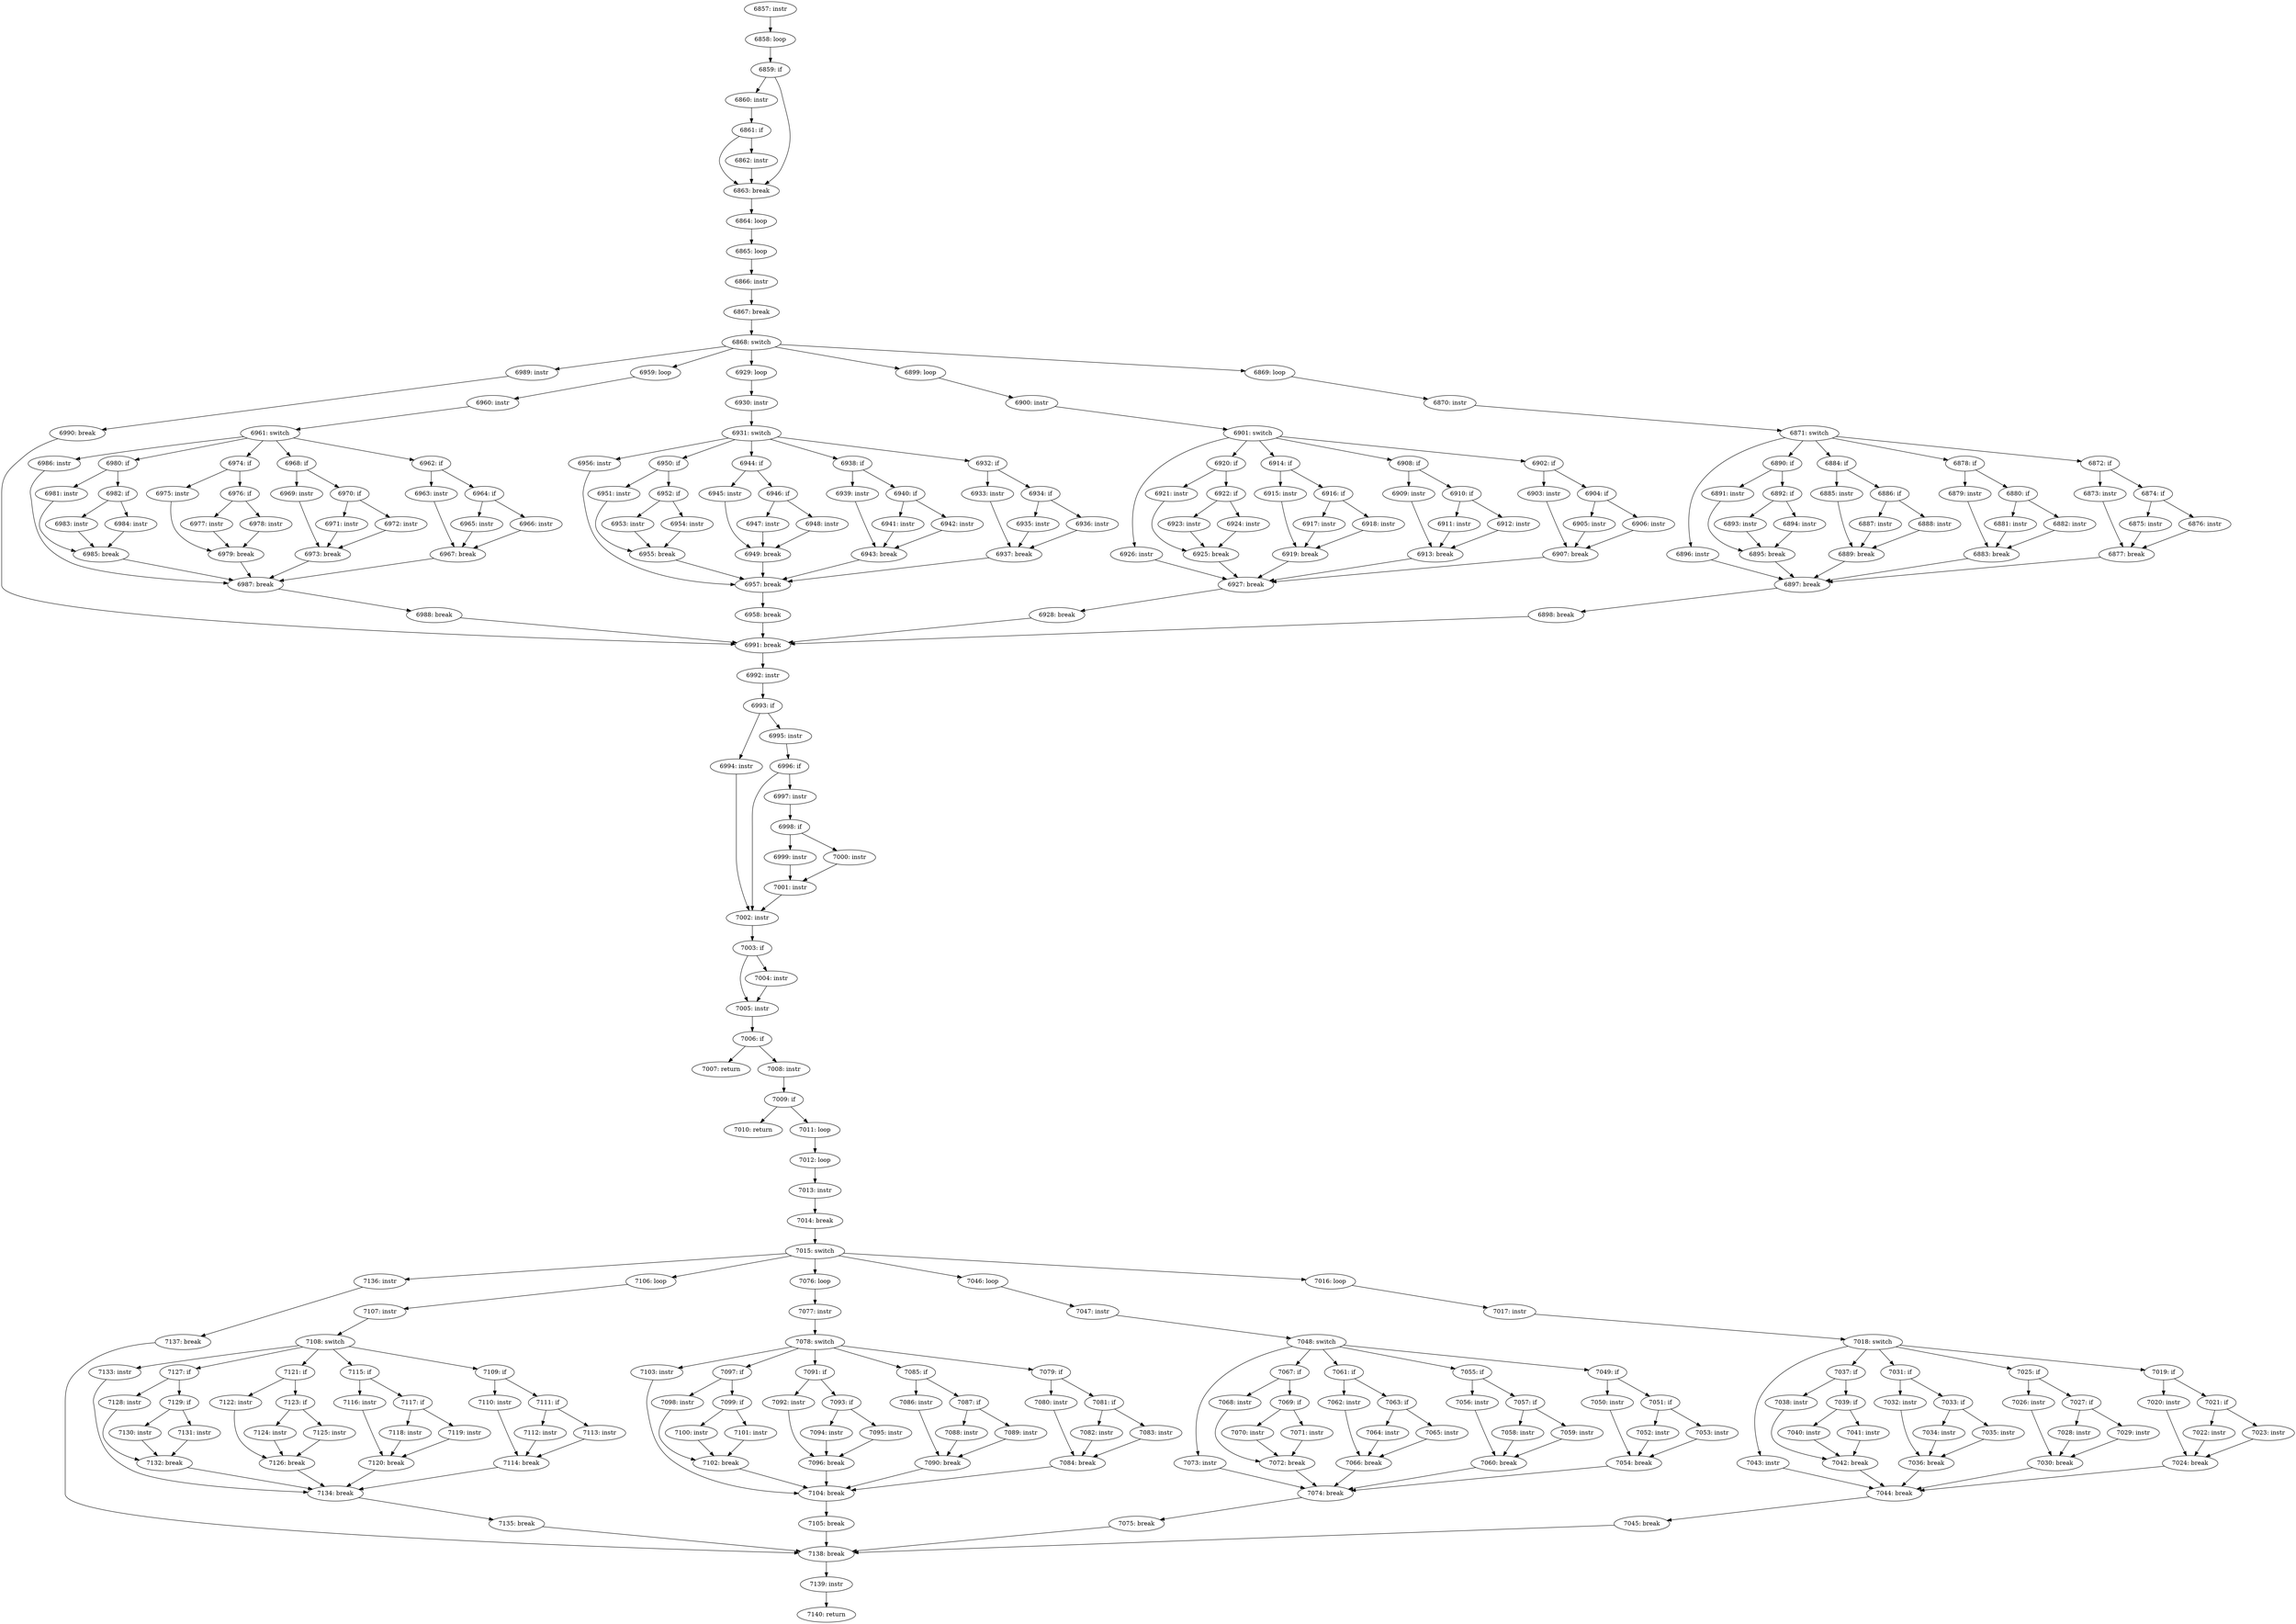 digraph CFG_tcp_prune_queue {
6857 [label="6857: instr"]
	6857 -> 6858
6858 [label="6858: loop"]
	6858 -> 6859
6859 [label="6859: if"]
	6859 -> 6860
	6859 -> 6863
6860 [label="6860: instr"]
	6860 -> 6861
6861 [label="6861: if"]
	6861 -> 6862
	6861 -> 6863
6862 [label="6862: instr"]
	6862 -> 6863
6863 [label="6863: break"]
	6863 -> 6864
6864 [label="6864: loop"]
	6864 -> 6865
6865 [label="6865: loop"]
	6865 -> 6866
6866 [label="6866: instr"]
	6866 -> 6867
6867 [label="6867: break"]
	6867 -> 6868
6868 [label="6868: switch"]
	6868 -> 6989
	6868 -> 6959
	6868 -> 6929
	6868 -> 6899
	6868 -> 6869
6869 [label="6869: loop"]
	6869 -> 6870
6870 [label="6870: instr"]
	6870 -> 6871
6871 [label="6871: switch"]
	6871 -> 6896
	6871 -> 6890
	6871 -> 6884
	6871 -> 6878
	6871 -> 6872
6872 [label="6872: if"]
	6872 -> 6873
	6872 -> 6874
6873 [label="6873: instr"]
	6873 -> 6877
6874 [label="6874: if"]
	6874 -> 6875
	6874 -> 6876
6875 [label="6875: instr"]
	6875 -> 6877
6876 [label="6876: instr"]
	6876 -> 6877
6877 [label="6877: break"]
	6877 -> 6897
6878 [label="6878: if"]
	6878 -> 6879
	6878 -> 6880
6879 [label="6879: instr"]
	6879 -> 6883
6880 [label="6880: if"]
	6880 -> 6881
	6880 -> 6882
6881 [label="6881: instr"]
	6881 -> 6883
6882 [label="6882: instr"]
	6882 -> 6883
6883 [label="6883: break"]
	6883 -> 6897
6884 [label="6884: if"]
	6884 -> 6885
	6884 -> 6886
6885 [label="6885: instr"]
	6885 -> 6889
6886 [label="6886: if"]
	6886 -> 6887
	6886 -> 6888
6887 [label="6887: instr"]
	6887 -> 6889
6888 [label="6888: instr"]
	6888 -> 6889
6889 [label="6889: break"]
	6889 -> 6897
6890 [label="6890: if"]
	6890 -> 6891
	6890 -> 6892
6891 [label="6891: instr"]
	6891 -> 6895
6892 [label="6892: if"]
	6892 -> 6893
	6892 -> 6894
6893 [label="6893: instr"]
	6893 -> 6895
6894 [label="6894: instr"]
	6894 -> 6895
6895 [label="6895: break"]
	6895 -> 6897
6896 [label="6896: instr"]
	6896 -> 6897
6897 [label="6897: break"]
	6897 -> 6898
6898 [label="6898: break"]
	6898 -> 6991
6899 [label="6899: loop"]
	6899 -> 6900
6900 [label="6900: instr"]
	6900 -> 6901
6901 [label="6901: switch"]
	6901 -> 6926
	6901 -> 6920
	6901 -> 6914
	6901 -> 6908
	6901 -> 6902
6902 [label="6902: if"]
	6902 -> 6903
	6902 -> 6904
6903 [label="6903: instr"]
	6903 -> 6907
6904 [label="6904: if"]
	6904 -> 6905
	6904 -> 6906
6905 [label="6905: instr"]
	6905 -> 6907
6906 [label="6906: instr"]
	6906 -> 6907
6907 [label="6907: break"]
	6907 -> 6927
6908 [label="6908: if"]
	6908 -> 6909
	6908 -> 6910
6909 [label="6909: instr"]
	6909 -> 6913
6910 [label="6910: if"]
	6910 -> 6911
	6910 -> 6912
6911 [label="6911: instr"]
	6911 -> 6913
6912 [label="6912: instr"]
	6912 -> 6913
6913 [label="6913: break"]
	6913 -> 6927
6914 [label="6914: if"]
	6914 -> 6915
	6914 -> 6916
6915 [label="6915: instr"]
	6915 -> 6919
6916 [label="6916: if"]
	6916 -> 6917
	6916 -> 6918
6917 [label="6917: instr"]
	6917 -> 6919
6918 [label="6918: instr"]
	6918 -> 6919
6919 [label="6919: break"]
	6919 -> 6927
6920 [label="6920: if"]
	6920 -> 6921
	6920 -> 6922
6921 [label="6921: instr"]
	6921 -> 6925
6922 [label="6922: if"]
	6922 -> 6923
	6922 -> 6924
6923 [label="6923: instr"]
	6923 -> 6925
6924 [label="6924: instr"]
	6924 -> 6925
6925 [label="6925: break"]
	6925 -> 6927
6926 [label="6926: instr"]
	6926 -> 6927
6927 [label="6927: break"]
	6927 -> 6928
6928 [label="6928: break"]
	6928 -> 6991
6929 [label="6929: loop"]
	6929 -> 6930
6930 [label="6930: instr"]
	6930 -> 6931
6931 [label="6931: switch"]
	6931 -> 6956
	6931 -> 6950
	6931 -> 6944
	6931 -> 6938
	6931 -> 6932
6932 [label="6932: if"]
	6932 -> 6933
	6932 -> 6934
6933 [label="6933: instr"]
	6933 -> 6937
6934 [label="6934: if"]
	6934 -> 6935
	6934 -> 6936
6935 [label="6935: instr"]
	6935 -> 6937
6936 [label="6936: instr"]
	6936 -> 6937
6937 [label="6937: break"]
	6937 -> 6957
6938 [label="6938: if"]
	6938 -> 6939
	6938 -> 6940
6939 [label="6939: instr"]
	6939 -> 6943
6940 [label="6940: if"]
	6940 -> 6941
	6940 -> 6942
6941 [label="6941: instr"]
	6941 -> 6943
6942 [label="6942: instr"]
	6942 -> 6943
6943 [label="6943: break"]
	6943 -> 6957
6944 [label="6944: if"]
	6944 -> 6945
	6944 -> 6946
6945 [label="6945: instr"]
	6945 -> 6949
6946 [label="6946: if"]
	6946 -> 6947
	6946 -> 6948
6947 [label="6947: instr"]
	6947 -> 6949
6948 [label="6948: instr"]
	6948 -> 6949
6949 [label="6949: break"]
	6949 -> 6957
6950 [label="6950: if"]
	6950 -> 6951
	6950 -> 6952
6951 [label="6951: instr"]
	6951 -> 6955
6952 [label="6952: if"]
	6952 -> 6953
	6952 -> 6954
6953 [label="6953: instr"]
	6953 -> 6955
6954 [label="6954: instr"]
	6954 -> 6955
6955 [label="6955: break"]
	6955 -> 6957
6956 [label="6956: instr"]
	6956 -> 6957
6957 [label="6957: break"]
	6957 -> 6958
6958 [label="6958: break"]
	6958 -> 6991
6959 [label="6959: loop"]
	6959 -> 6960
6960 [label="6960: instr"]
	6960 -> 6961
6961 [label="6961: switch"]
	6961 -> 6986
	6961 -> 6980
	6961 -> 6974
	6961 -> 6968
	6961 -> 6962
6962 [label="6962: if"]
	6962 -> 6963
	6962 -> 6964
6963 [label="6963: instr"]
	6963 -> 6967
6964 [label="6964: if"]
	6964 -> 6965
	6964 -> 6966
6965 [label="6965: instr"]
	6965 -> 6967
6966 [label="6966: instr"]
	6966 -> 6967
6967 [label="6967: break"]
	6967 -> 6987
6968 [label="6968: if"]
	6968 -> 6969
	6968 -> 6970
6969 [label="6969: instr"]
	6969 -> 6973
6970 [label="6970: if"]
	6970 -> 6971
	6970 -> 6972
6971 [label="6971: instr"]
	6971 -> 6973
6972 [label="6972: instr"]
	6972 -> 6973
6973 [label="6973: break"]
	6973 -> 6987
6974 [label="6974: if"]
	6974 -> 6975
	6974 -> 6976
6975 [label="6975: instr"]
	6975 -> 6979
6976 [label="6976: if"]
	6976 -> 6977
	6976 -> 6978
6977 [label="6977: instr"]
	6977 -> 6979
6978 [label="6978: instr"]
	6978 -> 6979
6979 [label="6979: break"]
	6979 -> 6987
6980 [label="6980: if"]
	6980 -> 6981
	6980 -> 6982
6981 [label="6981: instr"]
	6981 -> 6985
6982 [label="6982: if"]
	6982 -> 6983
	6982 -> 6984
6983 [label="6983: instr"]
	6983 -> 6985
6984 [label="6984: instr"]
	6984 -> 6985
6985 [label="6985: break"]
	6985 -> 6987
6986 [label="6986: instr"]
	6986 -> 6987
6987 [label="6987: break"]
	6987 -> 6988
6988 [label="6988: break"]
	6988 -> 6991
6989 [label="6989: instr"]
	6989 -> 6990
6990 [label="6990: break"]
	6990 -> 6991
6991 [label="6991: break"]
	6991 -> 6992
6992 [label="6992: instr"]
	6992 -> 6993
6993 [label="6993: if"]
	6993 -> 6994
	6993 -> 6995
6994 [label="6994: instr"]
	6994 -> 7002
6995 [label="6995: instr"]
	6995 -> 6996
6996 [label="6996: if"]
	6996 -> 6997
	6996 -> 7002
6997 [label="6997: instr"]
	6997 -> 6998
6998 [label="6998: if"]
	6998 -> 6999
	6998 -> 7000
6999 [label="6999: instr"]
	6999 -> 7001
7000 [label="7000: instr"]
	7000 -> 7001
7001 [label="7001: instr"]
	7001 -> 7002
7002 [label="7002: instr"]
	7002 -> 7003
7003 [label="7003: if"]
	7003 -> 7005
	7003 -> 7004
7004 [label="7004: instr"]
	7004 -> 7005
7005 [label="7005: instr"]
	7005 -> 7006
7006 [label="7006: if"]
	7006 -> 7007
	7006 -> 7008
7007 [label="7007: return"]
	
7008 [label="7008: instr"]
	7008 -> 7009
7009 [label="7009: if"]
	7009 -> 7010
	7009 -> 7011
7010 [label="7010: return"]
	
7011 [label="7011: loop"]
	7011 -> 7012
7012 [label="7012: loop"]
	7012 -> 7013
7013 [label="7013: instr"]
	7013 -> 7014
7014 [label="7014: break"]
	7014 -> 7015
7015 [label="7015: switch"]
	7015 -> 7136
	7015 -> 7106
	7015 -> 7076
	7015 -> 7046
	7015 -> 7016
7016 [label="7016: loop"]
	7016 -> 7017
7017 [label="7017: instr"]
	7017 -> 7018
7018 [label="7018: switch"]
	7018 -> 7043
	7018 -> 7037
	7018 -> 7031
	7018 -> 7025
	7018 -> 7019
7019 [label="7019: if"]
	7019 -> 7020
	7019 -> 7021
7020 [label="7020: instr"]
	7020 -> 7024
7021 [label="7021: if"]
	7021 -> 7022
	7021 -> 7023
7022 [label="7022: instr"]
	7022 -> 7024
7023 [label="7023: instr"]
	7023 -> 7024
7024 [label="7024: break"]
	7024 -> 7044
7025 [label="7025: if"]
	7025 -> 7026
	7025 -> 7027
7026 [label="7026: instr"]
	7026 -> 7030
7027 [label="7027: if"]
	7027 -> 7028
	7027 -> 7029
7028 [label="7028: instr"]
	7028 -> 7030
7029 [label="7029: instr"]
	7029 -> 7030
7030 [label="7030: break"]
	7030 -> 7044
7031 [label="7031: if"]
	7031 -> 7032
	7031 -> 7033
7032 [label="7032: instr"]
	7032 -> 7036
7033 [label="7033: if"]
	7033 -> 7034
	7033 -> 7035
7034 [label="7034: instr"]
	7034 -> 7036
7035 [label="7035: instr"]
	7035 -> 7036
7036 [label="7036: break"]
	7036 -> 7044
7037 [label="7037: if"]
	7037 -> 7038
	7037 -> 7039
7038 [label="7038: instr"]
	7038 -> 7042
7039 [label="7039: if"]
	7039 -> 7040
	7039 -> 7041
7040 [label="7040: instr"]
	7040 -> 7042
7041 [label="7041: instr"]
	7041 -> 7042
7042 [label="7042: break"]
	7042 -> 7044
7043 [label="7043: instr"]
	7043 -> 7044
7044 [label="7044: break"]
	7044 -> 7045
7045 [label="7045: break"]
	7045 -> 7138
7046 [label="7046: loop"]
	7046 -> 7047
7047 [label="7047: instr"]
	7047 -> 7048
7048 [label="7048: switch"]
	7048 -> 7073
	7048 -> 7067
	7048 -> 7061
	7048 -> 7055
	7048 -> 7049
7049 [label="7049: if"]
	7049 -> 7050
	7049 -> 7051
7050 [label="7050: instr"]
	7050 -> 7054
7051 [label="7051: if"]
	7051 -> 7052
	7051 -> 7053
7052 [label="7052: instr"]
	7052 -> 7054
7053 [label="7053: instr"]
	7053 -> 7054
7054 [label="7054: break"]
	7054 -> 7074
7055 [label="7055: if"]
	7055 -> 7056
	7055 -> 7057
7056 [label="7056: instr"]
	7056 -> 7060
7057 [label="7057: if"]
	7057 -> 7058
	7057 -> 7059
7058 [label="7058: instr"]
	7058 -> 7060
7059 [label="7059: instr"]
	7059 -> 7060
7060 [label="7060: break"]
	7060 -> 7074
7061 [label="7061: if"]
	7061 -> 7062
	7061 -> 7063
7062 [label="7062: instr"]
	7062 -> 7066
7063 [label="7063: if"]
	7063 -> 7064
	7063 -> 7065
7064 [label="7064: instr"]
	7064 -> 7066
7065 [label="7065: instr"]
	7065 -> 7066
7066 [label="7066: break"]
	7066 -> 7074
7067 [label="7067: if"]
	7067 -> 7068
	7067 -> 7069
7068 [label="7068: instr"]
	7068 -> 7072
7069 [label="7069: if"]
	7069 -> 7070
	7069 -> 7071
7070 [label="7070: instr"]
	7070 -> 7072
7071 [label="7071: instr"]
	7071 -> 7072
7072 [label="7072: break"]
	7072 -> 7074
7073 [label="7073: instr"]
	7073 -> 7074
7074 [label="7074: break"]
	7074 -> 7075
7075 [label="7075: break"]
	7075 -> 7138
7076 [label="7076: loop"]
	7076 -> 7077
7077 [label="7077: instr"]
	7077 -> 7078
7078 [label="7078: switch"]
	7078 -> 7103
	7078 -> 7097
	7078 -> 7091
	7078 -> 7085
	7078 -> 7079
7079 [label="7079: if"]
	7079 -> 7080
	7079 -> 7081
7080 [label="7080: instr"]
	7080 -> 7084
7081 [label="7081: if"]
	7081 -> 7082
	7081 -> 7083
7082 [label="7082: instr"]
	7082 -> 7084
7083 [label="7083: instr"]
	7083 -> 7084
7084 [label="7084: break"]
	7084 -> 7104
7085 [label="7085: if"]
	7085 -> 7086
	7085 -> 7087
7086 [label="7086: instr"]
	7086 -> 7090
7087 [label="7087: if"]
	7087 -> 7088
	7087 -> 7089
7088 [label="7088: instr"]
	7088 -> 7090
7089 [label="7089: instr"]
	7089 -> 7090
7090 [label="7090: break"]
	7090 -> 7104
7091 [label="7091: if"]
	7091 -> 7092
	7091 -> 7093
7092 [label="7092: instr"]
	7092 -> 7096
7093 [label="7093: if"]
	7093 -> 7094
	7093 -> 7095
7094 [label="7094: instr"]
	7094 -> 7096
7095 [label="7095: instr"]
	7095 -> 7096
7096 [label="7096: break"]
	7096 -> 7104
7097 [label="7097: if"]
	7097 -> 7098
	7097 -> 7099
7098 [label="7098: instr"]
	7098 -> 7102
7099 [label="7099: if"]
	7099 -> 7100
	7099 -> 7101
7100 [label="7100: instr"]
	7100 -> 7102
7101 [label="7101: instr"]
	7101 -> 7102
7102 [label="7102: break"]
	7102 -> 7104
7103 [label="7103: instr"]
	7103 -> 7104
7104 [label="7104: break"]
	7104 -> 7105
7105 [label="7105: break"]
	7105 -> 7138
7106 [label="7106: loop"]
	7106 -> 7107
7107 [label="7107: instr"]
	7107 -> 7108
7108 [label="7108: switch"]
	7108 -> 7133
	7108 -> 7127
	7108 -> 7121
	7108 -> 7115
	7108 -> 7109
7109 [label="7109: if"]
	7109 -> 7110
	7109 -> 7111
7110 [label="7110: instr"]
	7110 -> 7114
7111 [label="7111: if"]
	7111 -> 7112
	7111 -> 7113
7112 [label="7112: instr"]
	7112 -> 7114
7113 [label="7113: instr"]
	7113 -> 7114
7114 [label="7114: break"]
	7114 -> 7134
7115 [label="7115: if"]
	7115 -> 7116
	7115 -> 7117
7116 [label="7116: instr"]
	7116 -> 7120
7117 [label="7117: if"]
	7117 -> 7118
	7117 -> 7119
7118 [label="7118: instr"]
	7118 -> 7120
7119 [label="7119: instr"]
	7119 -> 7120
7120 [label="7120: break"]
	7120 -> 7134
7121 [label="7121: if"]
	7121 -> 7122
	7121 -> 7123
7122 [label="7122: instr"]
	7122 -> 7126
7123 [label="7123: if"]
	7123 -> 7124
	7123 -> 7125
7124 [label="7124: instr"]
	7124 -> 7126
7125 [label="7125: instr"]
	7125 -> 7126
7126 [label="7126: break"]
	7126 -> 7134
7127 [label="7127: if"]
	7127 -> 7128
	7127 -> 7129
7128 [label="7128: instr"]
	7128 -> 7132
7129 [label="7129: if"]
	7129 -> 7130
	7129 -> 7131
7130 [label="7130: instr"]
	7130 -> 7132
7131 [label="7131: instr"]
	7131 -> 7132
7132 [label="7132: break"]
	7132 -> 7134
7133 [label="7133: instr"]
	7133 -> 7134
7134 [label="7134: break"]
	7134 -> 7135
7135 [label="7135: break"]
	7135 -> 7138
7136 [label="7136: instr"]
	7136 -> 7137
7137 [label="7137: break"]
	7137 -> 7138
7138 [label="7138: break"]
	7138 -> 7139
7139 [label="7139: instr"]
	7139 -> 7140
7140 [label="7140: return"]
	
}
